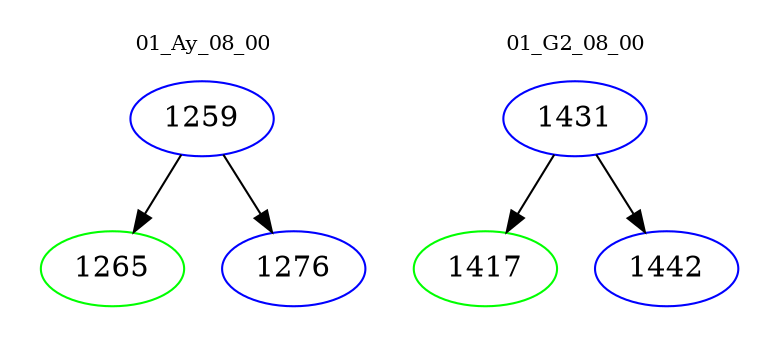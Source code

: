 digraph{
subgraph cluster_0 {
color = white
label = "01_Ay_08_00";
fontsize=10;
T0_1259 [label="1259", color="blue"]
T0_1259 -> T0_1265 [color="black"]
T0_1265 [label="1265", color="green"]
T0_1259 -> T0_1276 [color="black"]
T0_1276 [label="1276", color="blue"]
}
subgraph cluster_1 {
color = white
label = "01_G2_08_00";
fontsize=10;
T1_1431 [label="1431", color="blue"]
T1_1431 -> T1_1417 [color="black"]
T1_1417 [label="1417", color="green"]
T1_1431 -> T1_1442 [color="black"]
T1_1442 [label="1442", color="blue"]
}
}
